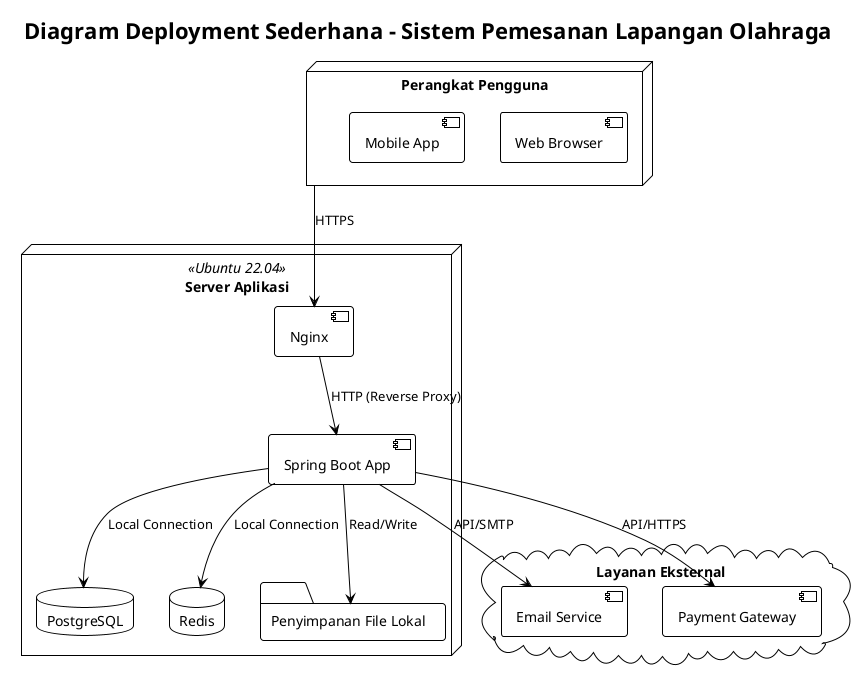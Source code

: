 @startuml
!theme plain
title Diagram Deployment Sederhana - Sistem Pemesanan Lapangan Olahraga

' Client/User Devices
node "Perangkat Pengguna" as UserDevices {
  component "Web Browser"
  component "Mobile App"
}

' All-in-One Server
node "Server Aplikasi" as AppServer <<Ubuntu 22.04>> {
  component "Nginx" as Nginx
  component "Spring Boot App" as App
  database "PostgreSQL" as DB
  database "Redis" as Cache
  folder "Penyimpanan File Lokal" as Storage
}

' External Services
cloud "Layanan Eksternal" {
  component "Email Service" as Email
  component "Payment Gateway" as Payment
}

' Connections
UserDevices --> Nginx : HTTPS

Nginx --> App : HTTP (Reverse Proxy)

App --> DB : Local Connection
App --> Cache : Local Connection
App --> Storage : Read/Write

App --> Email : API/SMTP
App --> Payment : API/HTTPS

@enduml